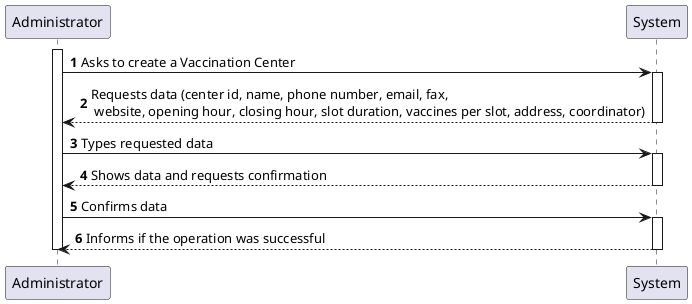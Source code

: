 @startuml
'https://plantuml.com/sequence-diagram

autonumber

autonumber

activate Administrator

Administrator -> System: Asks to create a Vaccination Center
activate System
Administrator <-- System: Requests data (center id, name, phone number, email, fax,\n website, opening hour, closing hour, slot duration, vaccines per slot, address, coordinator)
deactivate System

Administrator -> System: Types requested data
activate System
Administrator <-- System: Shows data and requests confirmation
deactivate System

Administrator -> System: Confirms data
activate System
Administrator <-- System: Informs if the operation was successful
deactivate System

deactivate Administrator
@enduml